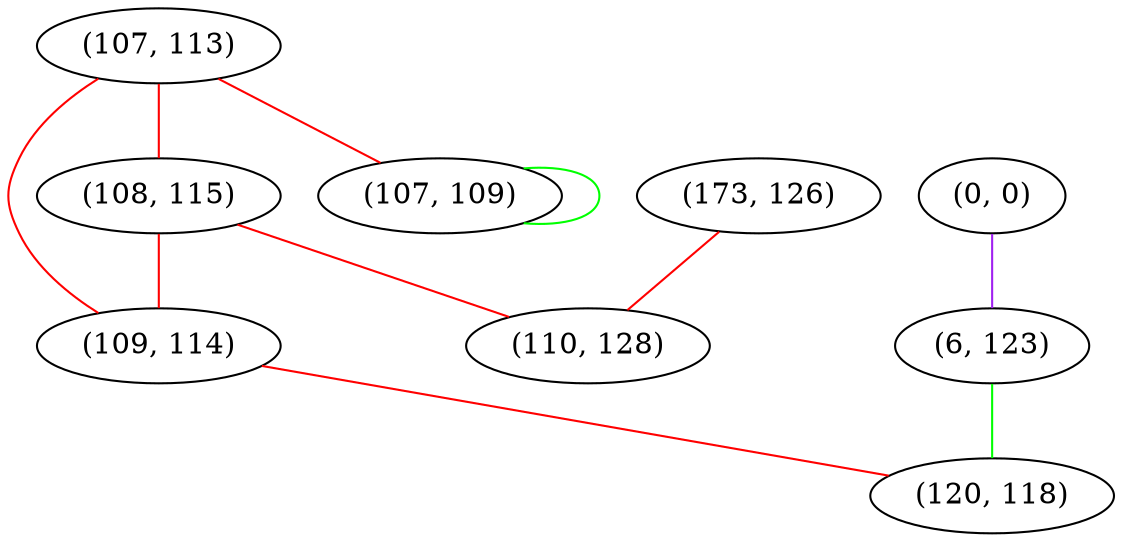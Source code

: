 graph "" {
"(107, 113)";
"(108, 115)";
"(173, 126)";
"(0, 0)";
"(109, 114)";
"(110, 128)";
"(6, 123)";
"(120, 118)";
"(107, 109)";
"(107, 113)" -- "(109, 114)"  [color=red, key=0, weight=1];
"(107, 113)" -- "(108, 115)"  [color=red, key=0, weight=1];
"(107, 113)" -- "(107, 109)"  [color=red, key=0, weight=1];
"(108, 115)" -- "(109, 114)"  [color=red, key=0, weight=1];
"(108, 115)" -- "(110, 128)"  [color=red, key=0, weight=1];
"(173, 126)" -- "(110, 128)"  [color=red, key=0, weight=1];
"(0, 0)" -- "(6, 123)"  [color=purple, key=0, weight=4];
"(109, 114)" -- "(120, 118)"  [color=red, key=0, weight=1];
"(6, 123)" -- "(120, 118)"  [color=green, key=0, weight=2];
"(107, 109)" -- "(107, 109)"  [color=green, key=0, weight=2];
}
